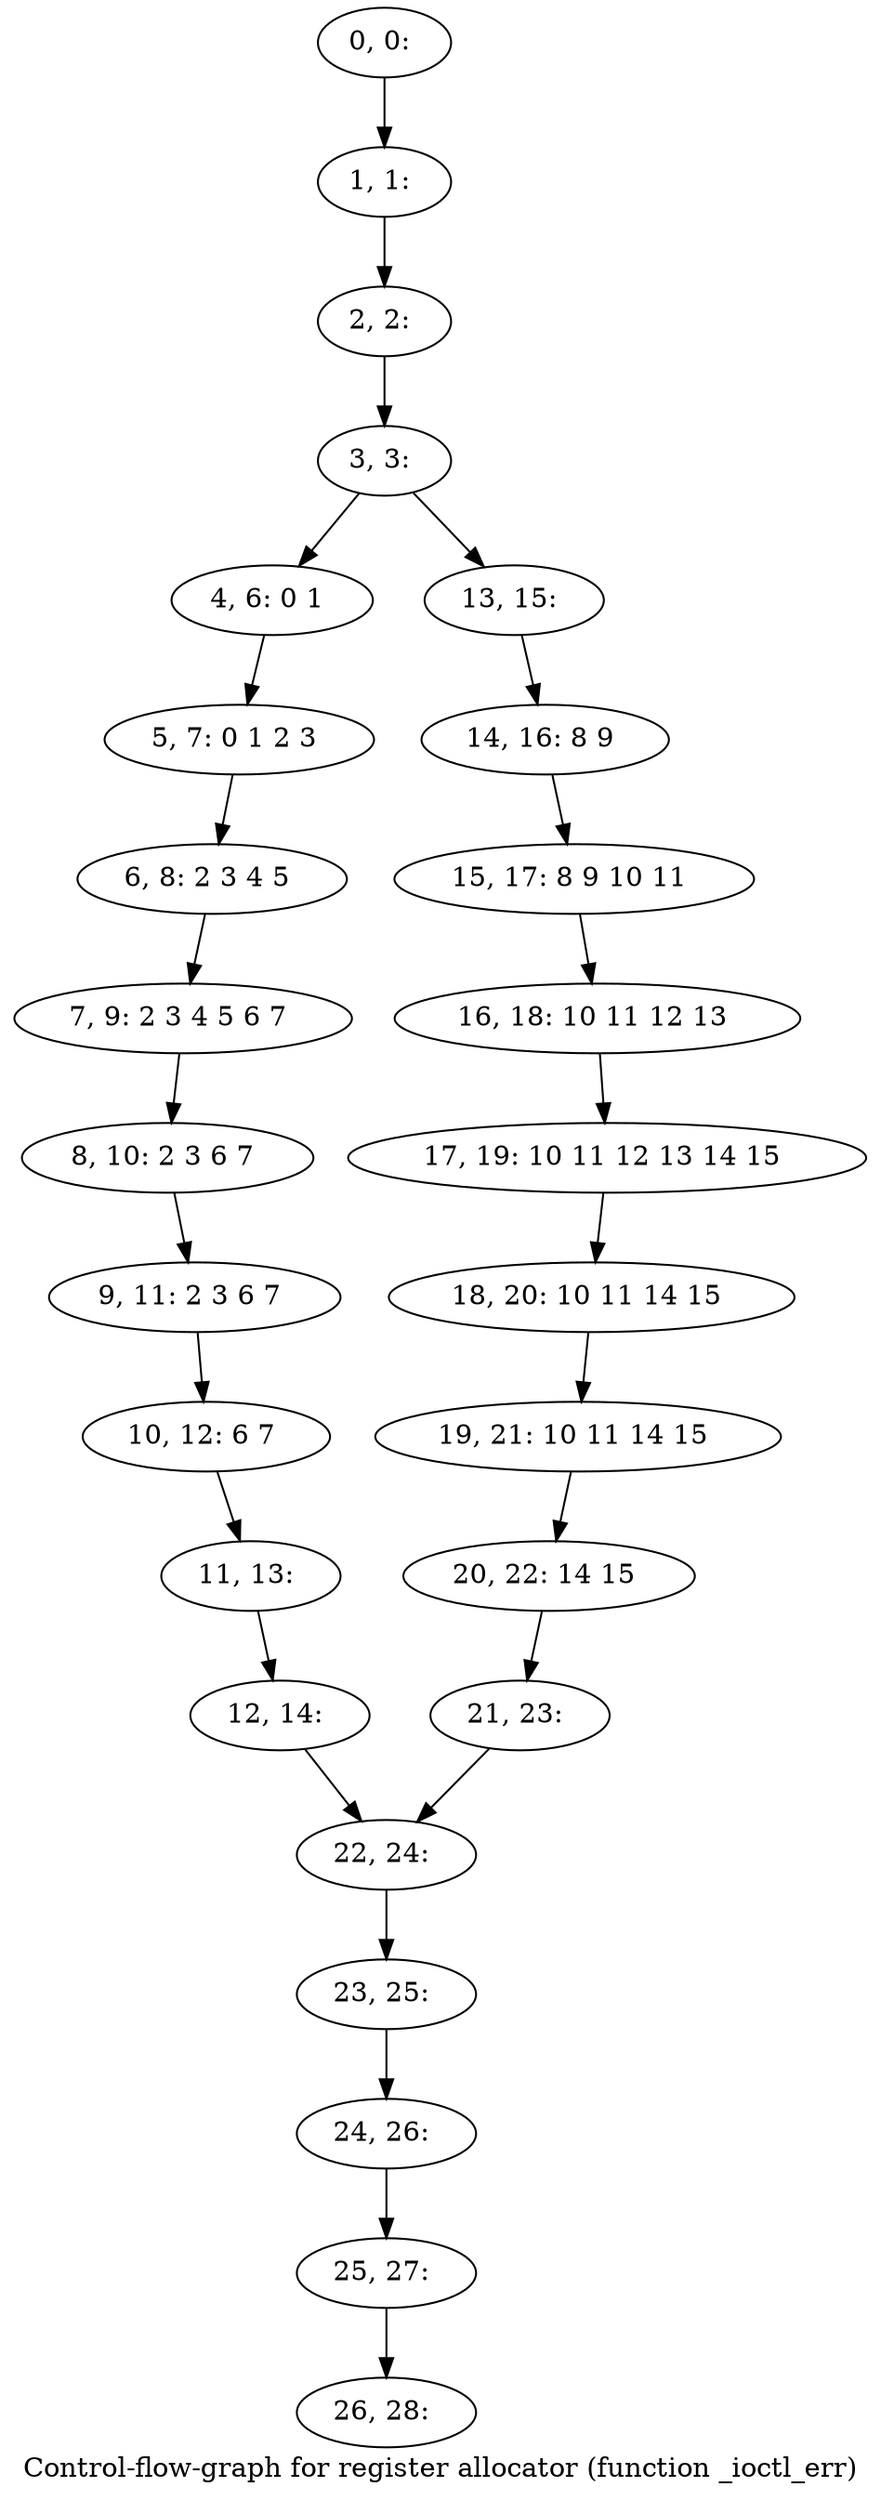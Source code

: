 digraph G {
graph [label="Control-flow-graph for register allocator (function _ioctl_err)"]
0[label="0, 0: "];
1[label="1, 1: "];
2[label="2, 2: "];
3[label="3, 3: "];
4[label="4, 6: 0 1 "];
5[label="5, 7: 0 1 2 3 "];
6[label="6, 8: 2 3 4 5 "];
7[label="7, 9: 2 3 4 5 6 7 "];
8[label="8, 10: 2 3 6 7 "];
9[label="9, 11: 2 3 6 7 "];
10[label="10, 12: 6 7 "];
11[label="11, 13: "];
12[label="12, 14: "];
13[label="13, 15: "];
14[label="14, 16: 8 9 "];
15[label="15, 17: 8 9 10 11 "];
16[label="16, 18: 10 11 12 13 "];
17[label="17, 19: 10 11 12 13 14 15 "];
18[label="18, 20: 10 11 14 15 "];
19[label="19, 21: 10 11 14 15 "];
20[label="20, 22: 14 15 "];
21[label="21, 23: "];
22[label="22, 24: "];
23[label="23, 25: "];
24[label="24, 26: "];
25[label="25, 27: "];
26[label="26, 28: "];
0->1 ;
1->2 ;
2->3 ;
3->4 ;
3->13 ;
4->5 ;
5->6 ;
6->7 ;
7->8 ;
8->9 ;
9->10 ;
10->11 ;
11->12 ;
12->22 ;
13->14 ;
14->15 ;
15->16 ;
16->17 ;
17->18 ;
18->19 ;
19->20 ;
20->21 ;
21->22 ;
22->23 ;
23->24 ;
24->25 ;
25->26 ;
}
